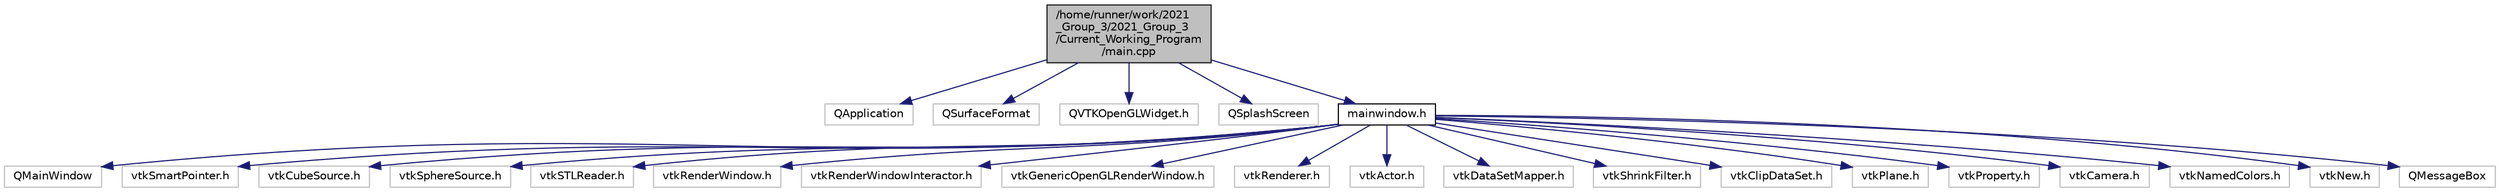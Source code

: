 digraph "/home/runner/work/2021_Group_3/2021_Group_3/Current_Working_Program/main.cpp"
{
 // LATEX_PDF_SIZE
  bgcolor="transparent";
  edge [fontname="Helvetica",fontsize="10",labelfontname="Helvetica",labelfontsize="10"];
  node [fontname="Helvetica",fontsize="10",shape=record];
  Node1 [label="/home/runner/work/2021\l_Group_3/2021_Group_3\l/Current_Working_Program\l/main.cpp",height=0.2,width=0.4,color="black", fillcolor="grey75", style="filled", fontcolor="black",tooltip=" "];
  Node1 -> Node2 [color="midnightblue",fontsize="10",style="solid",fontname="Helvetica"];
  Node2 [label="QApplication",height=0.2,width=0.4,color="grey75",tooltip=" "];
  Node1 -> Node3 [color="midnightblue",fontsize="10",style="solid",fontname="Helvetica"];
  Node3 [label="QSurfaceFormat",height=0.2,width=0.4,color="grey75",tooltip=" "];
  Node1 -> Node4 [color="midnightblue",fontsize="10",style="solid",fontname="Helvetica"];
  Node4 [label="QVTKOpenGLWidget.h",height=0.2,width=0.4,color="grey75",tooltip=" "];
  Node1 -> Node5 [color="midnightblue",fontsize="10",style="solid",fontname="Helvetica"];
  Node5 [label="QSplashScreen",height=0.2,width=0.4,color="grey75",tooltip=" "];
  Node1 -> Node6 [color="midnightblue",fontsize="10",style="solid",fontname="Helvetica"];
  Node6 [label="mainwindow.h",height=0.2,width=0.4,color="black",URL="$mainwindow_8h.html",tooltip=" "];
  Node6 -> Node7 [color="midnightblue",fontsize="10",style="solid",fontname="Helvetica"];
  Node7 [label="QMainWindow",height=0.2,width=0.4,color="grey75",tooltip=" "];
  Node6 -> Node8 [color="midnightblue",fontsize="10",style="solid",fontname="Helvetica"];
  Node8 [label="vtkSmartPointer.h",height=0.2,width=0.4,color="grey75",tooltip=" "];
  Node6 -> Node9 [color="midnightblue",fontsize="10",style="solid",fontname="Helvetica"];
  Node9 [label="vtkCubeSource.h",height=0.2,width=0.4,color="grey75",tooltip=" "];
  Node6 -> Node10 [color="midnightblue",fontsize="10",style="solid",fontname="Helvetica"];
  Node10 [label="vtkSphereSource.h",height=0.2,width=0.4,color="grey75",tooltip=" "];
  Node6 -> Node11 [color="midnightblue",fontsize="10",style="solid",fontname="Helvetica"];
  Node11 [label="vtkSTLReader.h",height=0.2,width=0.4,color="grey75",tooltip=" "];
  Node6 -> Node12 [color="midnightblue",fontsize="10",style="solid",fontname="Helvetica"];
  Node12 [label="vtkRenderWindow.h",height=0.2,width=0.4,color="grey75",tooltip=" "];
  Node6 -> Node13 [color="midnightblue",fontsize="10",style="solid",fontname="Helvetica"];
  Node13 [label="vtkRenderWindowInteractor.h",height=0.2,width=0.4,color="grey75",tooltip=" "];
  Node6 -> Node14 [color="midnightblue",fontsize="10",style="solid",fontname="Helvetica"];
  Node14 [label="vtkGenericOpenGLRenderWindow.h",height=0.2,width=0.4,color="grey75",tooltip=" "];
  Node6 -> Node15 [color="midnightblue",fontsize="10",style="solid",fontname="Helvetica"];
  Node15 [label="vtkRenderer.h",height=0.2,width=0.4,color="grey75",tooltip=" "];
  Node6 -> Node16 [color="midnightblue",fontsize="10",style="solid",fontname="Helvetica"];
  Node16 [label="vtkActor.h",height=0.2,width=0.4,color="grey75",tooltip=" "];
  Node6 -> Node17 [color="midnightblue",fontsize="10",style="solid",fontname="Helvetica"];
  Node17 [label="vtkDataSetMapper.h",height=0.2,width=0.4,color="grey75",tooltip=" "];
  Node6 -> Node18 [color="midnightblue",fontsize="10",style="solid",fontname="Helvetica"];
  Node18 [label="vtkShrinkFilter.h",height=0.2,width=0.4,color="grey75",tooltip=" "];
  Node6 -> Node19 [color="midnightblue",fontsize="10",style="solid",fontname="Helvetica"];
  Node19 [label="vtkClipDataSet.h",height=0.2,width=0.4,color="grey75",tooltip=" "];
  Node6 -> Node20 [color="midnightblue",fontsize="10",style="solid",fontname="Helvetica"];
  Node20 [label="vtkPlane.h",height=0.2,width=0.4,color="grey75",tooltip=" "];
  Node6 -> Node21 [color="midnightblue",fontsize="10",style="solid",fontname="Helvetica"];
  Node21 [label="vtkProperty.h",height=0.2,width=0.4,color="grey75",tooltip=" "];
  Node6 -> Node22 [color="midnightblue",fontsize="10",style="solid",fontname="Helvetica"];
  Node22 [label="vtkCamera.h",height=0.2,width=0.4,color="grey75",tooltip=" "];
  Node6 -> Node23 [color="midnightblue",fontsize="10",style="solid",fontname="Helvetica"];
  Node23 [label="vtkNamedColors.h",height=0.2,width=0.4,color="grey75",tooltip=" "];
  Node6 -> Node24 [color="midnightblue",fontsize="10",style="solid",fontname="Helvetica"];
  Node24 [label="vtkNew.h",height=0.2,width=0.4,color="grey75",tooltip=" "];
  Node6 -> Node25 [color="midnightblue",fontsize="10",style="solid",fontname="Helvetica"];
  Node25 [label="QMessageBox",height=0.2,width=0.4,color="grey75",tooltip=" "];
}
